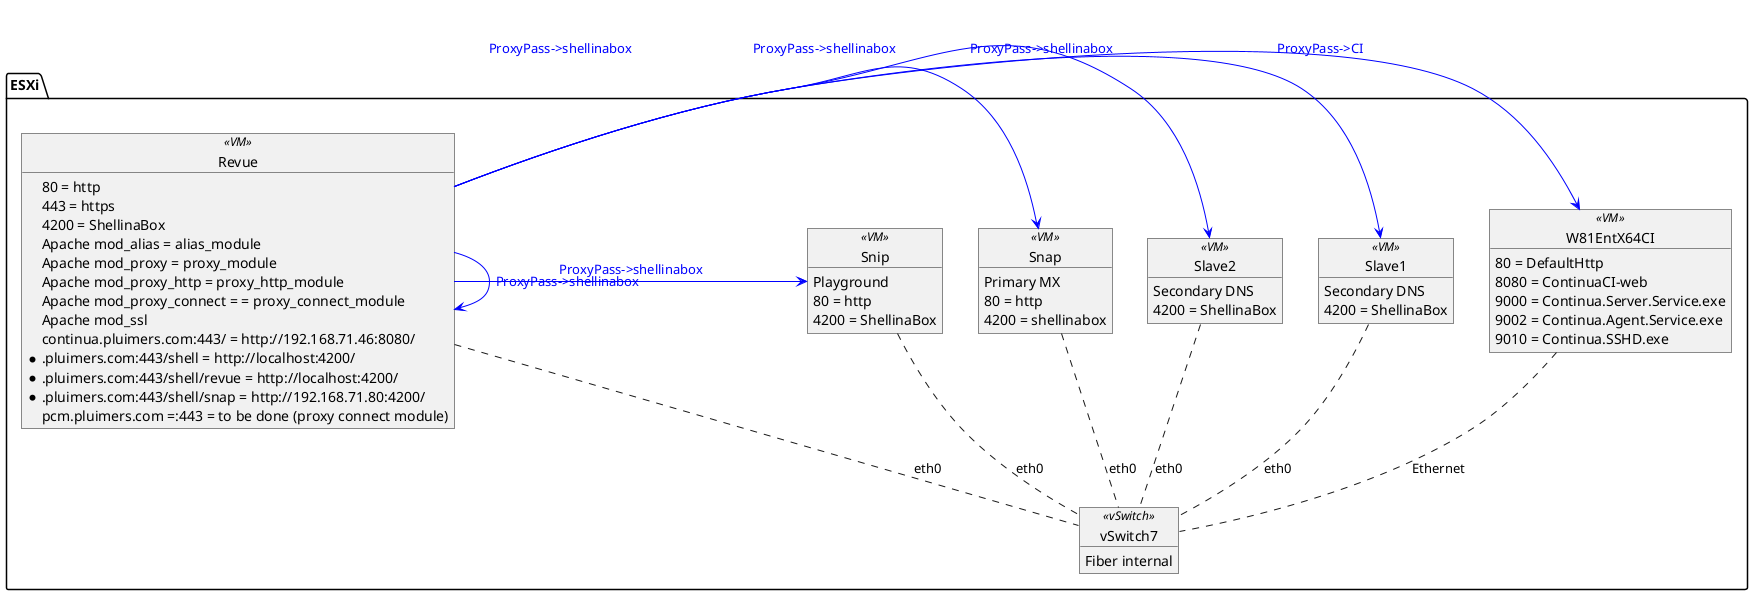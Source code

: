 @startuml

' left to right direction

namespace ESXi {
  object Revue <<VM>> {
    80 = http
    443 = https
    4200 = ShellinaBox
    Apache mod_alias = alias_module
    Apache mod_proxy = proxy_module
    Apache mod_proxy_http = proxy_http_module
    Apache mod_proxy_connect = = proxy_connect_module
    Apache mod_ssl
    continua.pluimers.com:443/ = http://192.168.71.46:8080/
    *.pluimers.com:443/shell = http://localhost:4200/
    *.pluimers.com:443/shell/revue = http://localhost:4200/
    *.pluimers.com:443/shell/snap = http://192.168.71.80:4200/
    pcm.pluimers.com =:443 = to be done (proxy connect module)
  }
  object Slave1 <<VM>> {
    Secondary DNS
    4200 = ShellinaBox
  }
  object Slave2 <<VM>> {
    Secondary DNS
    4200 = ShellinaBox
  }
  object Snip <<VM>> {
    Playground
    80 = http
    4200 = ShellinaBox
  }
  object Snap <<VM>> {
    Primary MX
    80 = http
    4200 = shellinabox
  }
  '''''''''''''''''''''''''''''''''''''''''''''''''''''''''''''''''' Windows VMs
  object W81EntX64CI <<VM>> {
    80 = DefaultHttp
    8080 = ContinuaCI-web
    9000 = Continua.Server.Service.exe
    9002 = Continua.Agent.Service.exe
    9010 = Continua.SSHD.exe
  }
  object vSwitch7 <<vSwitch>> {
    Fiber internal
  }
}

Snap .. vSwitch7 : eth0
Snip .. vSwitch7 : eth0
Revue .. vSwitch7 : eth0
Slave1 .. vSwitch7 : eth0
Slave2 .. vSwitch7 : eth0

W81EntX64CI .. vSwitch7 : Ethernet

Revue -> W81EntX64CI #blue;text:blue : ProxyPass->CI
Revue -> Slave1 #blue;text:blue : ProxyPass->shellinabox
Revue -> Slave2 #blue;text:blue : ProxyPass->shellinabox
Revue -> Snap #blue;text:blue : ProxyPass->shellinabox
Revue -> Snip #blue;text:blue : ProxyPass->shellinabox
Revue -> Revue #blue;text:blue : ProxyPass->shellinabox

@enduml
